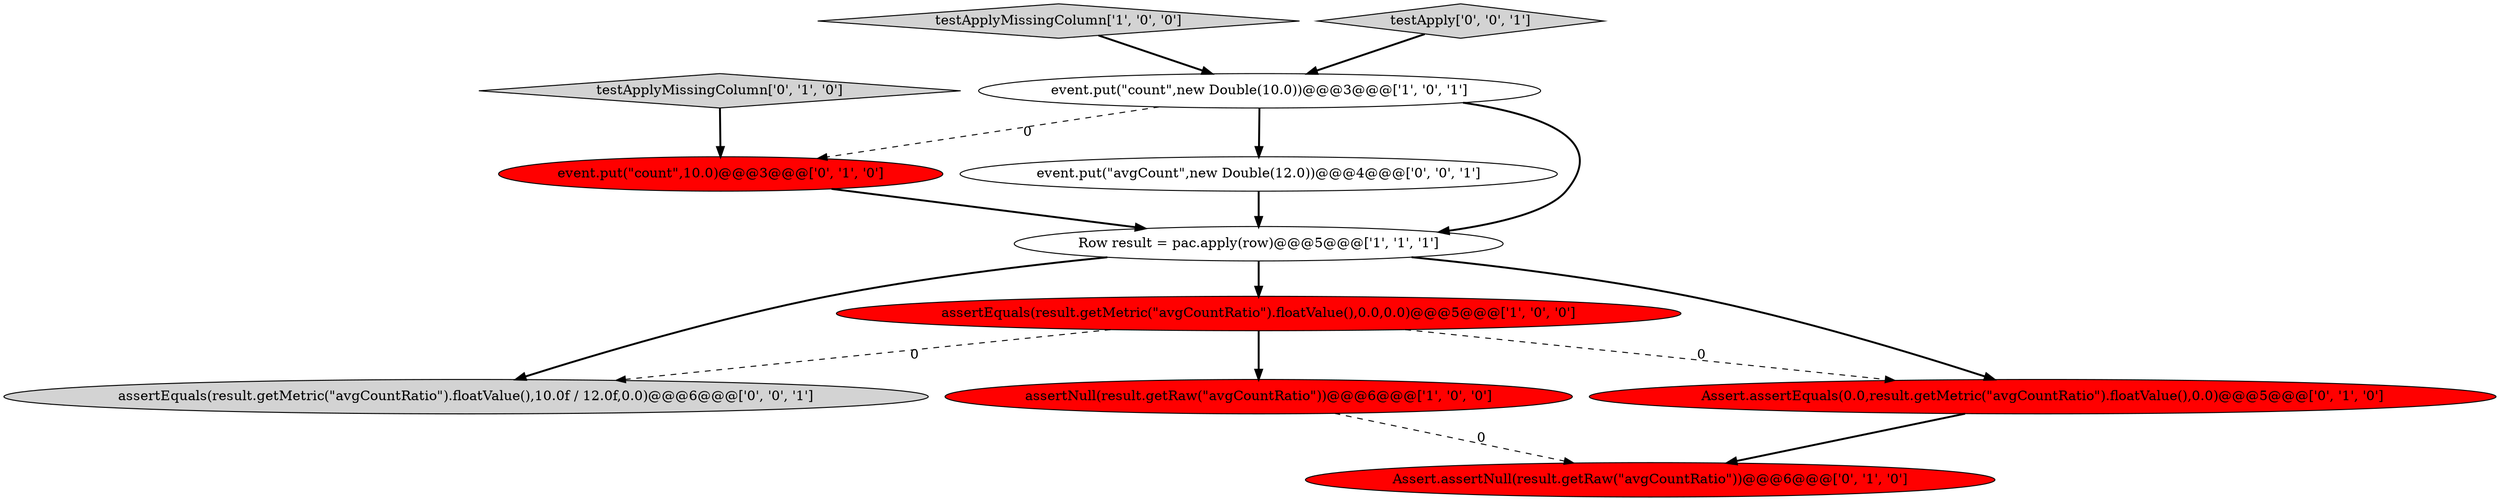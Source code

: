digraph {
11 [style = filled, label = "assertEquals(result.getMetric(\"avgCountRatio\").floatValue(),10.0f / 12.0f,0.0)@@@6@@@['0', '0', '1']", fillcolor = lightgray, shape = ellipse image = "AAA0AAABBB3BBB"];
10 [style = filled, label = "event.put(\"avgCount\",new Double(12.0))@@@4@@@['0', '0', '1']", fillcolor = white, shape = ellipse image = "AAA0AAABBB3BBB"];
0 [style = filled, label = "assertNull(result.getRaw(\"avgCountRatio\"))@@@6@@@['1', '0', '0']", fillcolor = red, shape = ellipse image = "AAA1AAABBB1BBB"];
1 [style = filled, label = "event.put(\"count\",new Double(10.0))@@@3@@@['1', '0', '1']", fillcolor = white, shape = ellipse image = "AAA0AAABBB1BBB"];
4 [style = filled, label = "testApplyMissingColumn['1', '0', '0']", fillcolor = lightgray, shape = diamond image = "AAA0AAABBB1BBB"];
7 [style = filled, label = "event.put(\"count\",10.0)@@@3@@@['0', '1', '0']", fillcolor = red, shape = ellipse image = "AAA1AAABBB2BBB"];
3 [style = filled, label = "Row result = pac.apply(row)@@@5@@@['1', '1', '1']", fillcolor = white, shape = ellipse image = "AAA0AAABBB1BBB"];
9 [style = filled, label = "testApply['0', '0', '1']", fillcolor = lightgray, shape = diamond image = "AAA0AAABBB3BBB"];
2 [style = filled, label = "assertEquals(result.getMetric(\"avgCountRatio\").floatValue(),0.0,0.0)@@@5@@@['1', '0', '0']", fillcolor = red, shape = ellipse image = "AAA1AAABBB1BBB"];
6 [style = filled, label = "testApplyMissingColumn['0', '1', '0']", fillcolor = lightgray, shape = diamond image = "AAA0AAABBB2BBB"];
8 [style = filled, label = "Assert.assertEquals(0.0,result.getMetric(\"avgCountRatio\").floatValue(),0.0)@@@5@@@['0', '1', '0']", fillcolor = red, shape = ellipse image = "AAA1AAABBB2BBB"];
5 [style = filled, label = "Assert.assertNull(result.getRaw(\"avgCountRatio\"))@@@6@@@['0', '1', '0']", fillcolor = red, shape = ellipse image = "AAA1AAABBB2BBB"];
1->3 [style = bold, label=""];
3->11 [style = bold, label=""];
2->11 [style = dashed, label="0"];
10->3 [style = bold, label=""];
4->1 [style = bold, label=""];
2->0 [style = bold, label=""];
1->7 [style = dashed, label="0"];
3->2 [style = bold, label=""];
8->5 [style = bold, label=""];
6->7 [style = bold, label=""];
1->10 [style = bold, label=""];
9->1 [style = bold, label=""];
2->8 [style = dashed, label="0"];
0->5 [style = dashed, label="0"];
3->8 [style = bold, label=""];
7->3 [style = bold, label=""];
}
